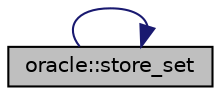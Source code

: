 digraph "oracle::store_set"
{
  edge [fontname="Helvetica",fontsize="10",labelfontname="Helvetica",labelfontsize="10"];
  node [fontname="Helvetica",fontsize="10",shape=record];
  rankdir="LR";
  Node9331 [label="oracle::store_set",height=0.2,width=0.4,color="black", fillcolor="grey75", style="filled", fontcolor="black"];
  Node9331 -> Node9331 [color="midnightblue",fontsize="10",style="solid",fontname="Helvetica"];
}
